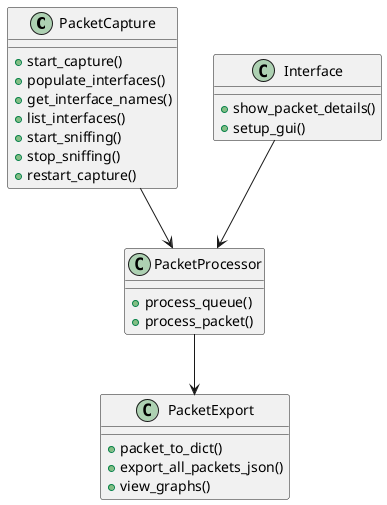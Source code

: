 @startuml

class PacketCapture {
    +start_capture()
    +populate_interfaces()
    +get_interface_names()
    +list_interfaces()
    +start_sniffing()
    +stop_sniffing()
    +restart_capture()
}

class PacketProcessor {
    +process_queue()
    +process_packet()
}

class PacketExport {
    +packet_to_dict()
    +export_all_packets_json()
    +view_graphs()
}

class Interface {
    +show_packet_details()
    +setup_gui()
}

PacketCapture --> PacketProcessor
PacketProcessor --> PacketExport
Interface --> PacketProcessor

@enduml